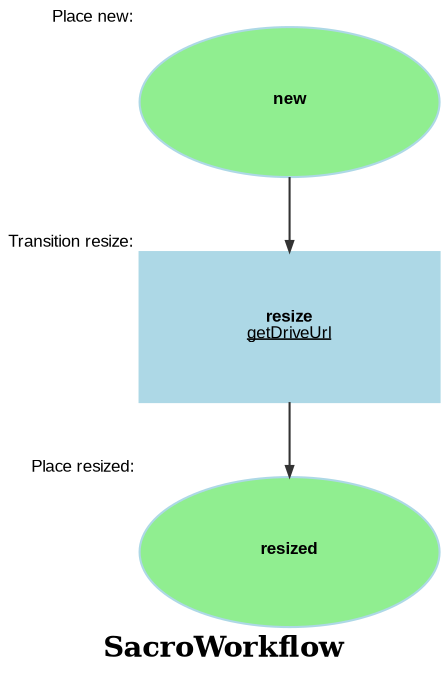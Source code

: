 digraph workflow {
  ratio="compress" rankdir="TB" label=<<B>SacroWorkflow</B>>
  node [fontsize="8" fontname="Arial" color="lightBlue" style="filled" fixedsize="false" width="2" height="1"];
  edge [fontsize="7" fontname="Arial" color="#333333" arrowhead="normal" arrowsize="0.5"];

  place_new [label=<<B>new</B>>, shape=oval fillcolor="lightgreen" style="filled" xlabel="Place new: "];
  place_resized [label=<<B>resized</B>>, shape=oval fillcolor="lightgreen" style="filled" xlabel="Place resized: "];
  transition_resize [label=<<B>resize</B><BR/><U>getDriveUrl</U>>, shape="box" regular="" xlabel="Transition resize: "];
  place_new -> transition_resize [style="solid", comment="new"];
  transition_resize -> place_resized [style="solid"];
}

